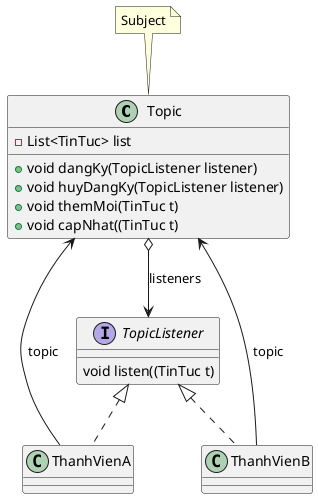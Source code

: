 @startuml

class Topic
class ThanhVienA
class ThanhVienB
interface TopicListener

class Topic {
    - List<TinTuc> list

    + void dangKy(TopicListener listener)
    + void huyDangKy(TopicListener listener)
    + void themMoi(TinTuc t)
    + void capNhat((TinTuc t)
}
interface TopicListener{
    void listen((TinTuc t)
}

TopicListener <|.. ThanhVienA
TopicListener <|.. ThanhVienB
ThanhVienA --> Topic : topic
ThanhVienB --> Topic : topic
Topic o--> TopicListener : listeners

note top of Topic
    Subject
end note

@enduml